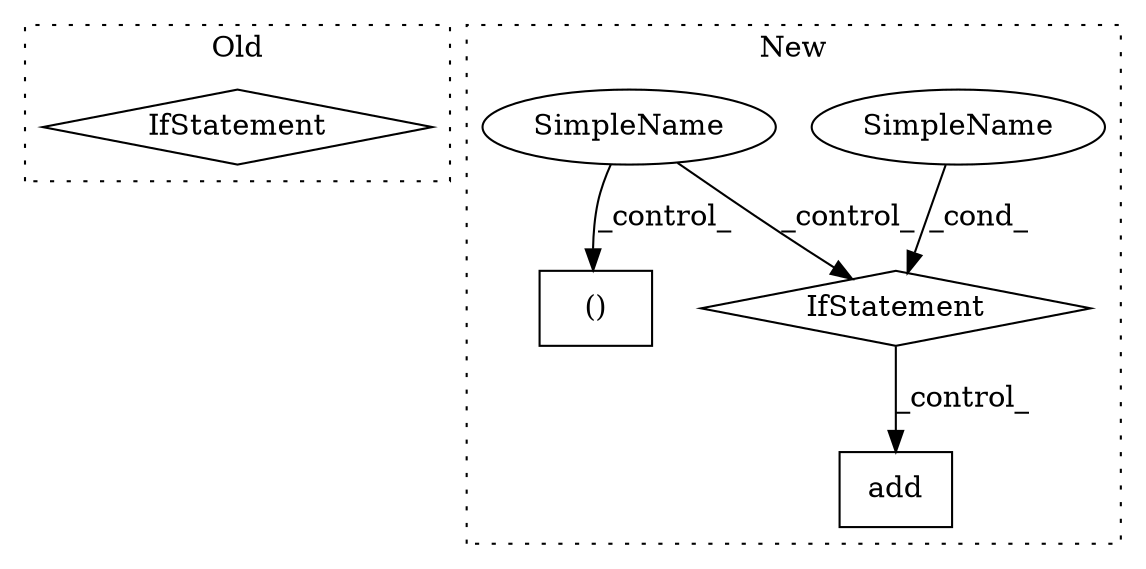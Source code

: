 digraph G {
subgraph cluster0 {
1 [label="IfStatement" a="25" s="1493" l="21" shape="diamond"];
label = "Old";
style="dotted";
}
subgraph cluster1 {
2 [label="add" a="32" s="1187,1192" l="4,1" shape="box"];
3 [label="IfStatement" a="25" s="1145,1160" l="4,2" shape="diamond"];
4 [label="SimpleName" a="42" s="" l="" shape="ellipse"];
5 [label="SimpleName" a="42" s="" l="" shape="ellipse"];
6 [label="()" a="106" s="1103" l="15" shape="box"];
label = "New";
style="dotted";
}
3 -> 2 [label="_control_"];
4 -> 3 [label="_cond_"];
5 -> 3 [label="_control_"];
5 -> 6 [label="_control_"];
}
